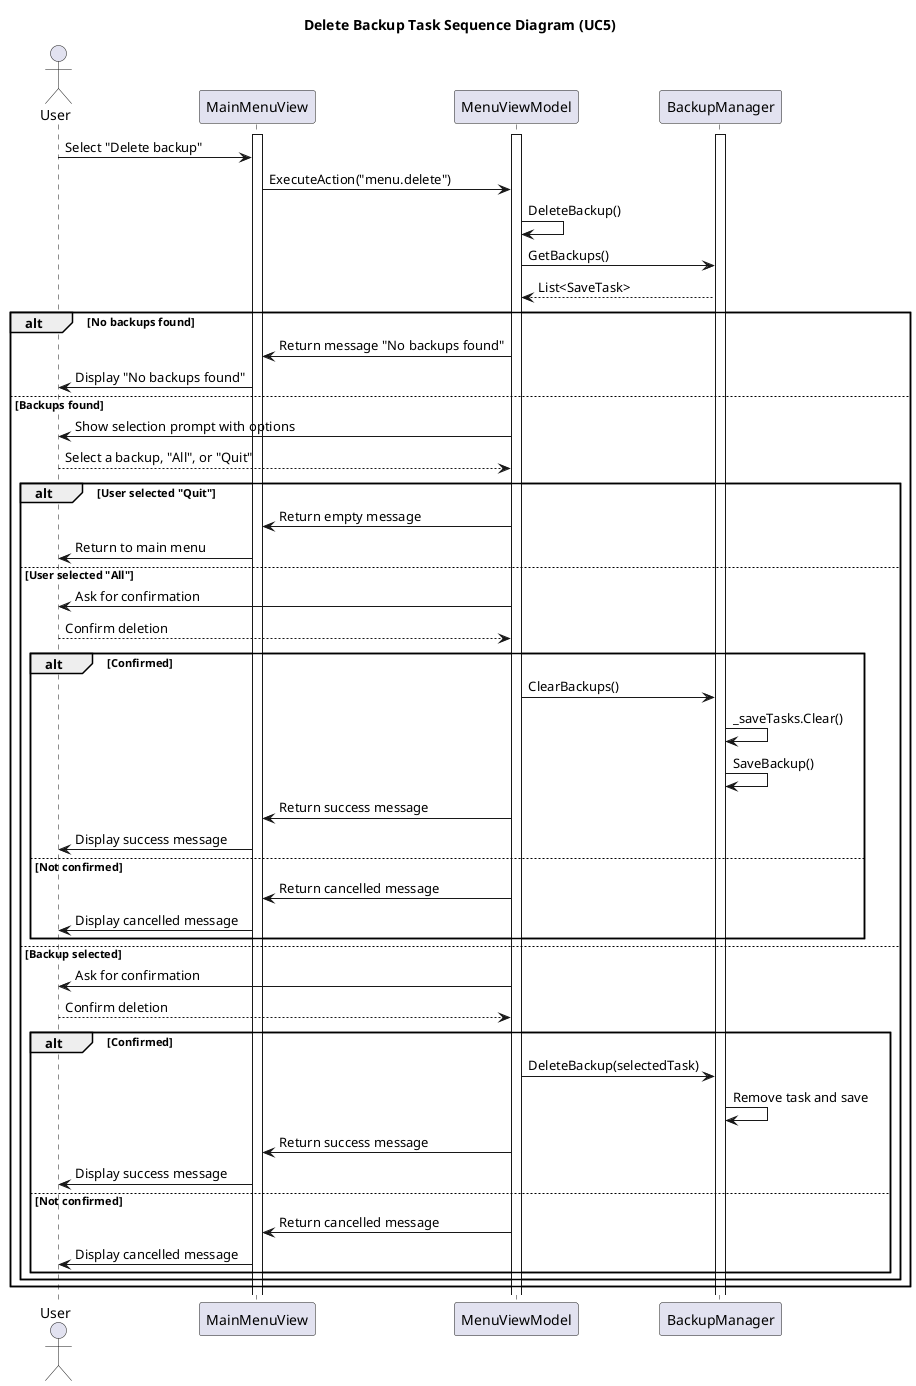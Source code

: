 @startuml 
title Delete Backup Task Sequence Diagram (UC5)

actor User
participant MainMenuView as "MainMenuView"
participant MenuViewModel as "MenuViewModel"
participant BackupManager as "BackupManager"

activate MainMenuView
activate MenuViewModel
activate BackupManager

User -> MainMenuView: Select "Delete backup"
MainMenuView -> MenuViewModel: ExecuteAction("menu.delete")
MenuViewModel -> MenuViewModel: DeleteBackup()
MenuViewModel -> BackupManager: GetBackups()
BackupManager --> MenuViewModel: List<SaveTask>

alt No backups found
    MenuViewModel -> MainMenuView: Return message "No backups found"
    MainMenuView -> User: Display "No backups found"
else Backups found
    MenuViewModel -> User: Show selection prompt with options
    User --> MenuViewModel: Select a backup, "All", or "Quit"
    
    alt User selected "Quit"
        MenuViewModel -> MainMenuView: Return empty message
        MainMenuView -> User: Return to main menu
    else User selected "All"
        MenuViewModel -> User: Ask for confirmation
        User --> MenuViewModel: Confirm deletion
        
        alt Confirmed
            MenuViewModel -> BackupManager: ClearBackups()
            BackupManager -> BackupManager: _saveTasks.Clear()
            BackupManager -> BackupManager: SaveBackup()
            MenuViewModel -> MainMenuView: Return success message
            MainMenuView -> User: Display success message
        else Not confirmed
            MenuViewModel -> MainMenuView: Return cancelled message
            MainMenuView -> User: Display cancelled message
        end
    else Backup selected
        MenuViewModel -> User: Ask for confirmation
        User --> MenuViewModel: Confirm deletion
        
        alt Confirmed
            MenuViewModel -> BackupManager: DeleteBackup(selectedTask)
            BackupManager -> BackupManager: Remove task and save
            MenuViewModel -> MainMenuView: Return success message
            MainMenuView -> User: Display success message
        else Not confirmed
            MenuViewModel -> MainMenuView: Return cancelled message
            MainMenuView -> User: Display cancelled message
        end
    end
end
@enduml